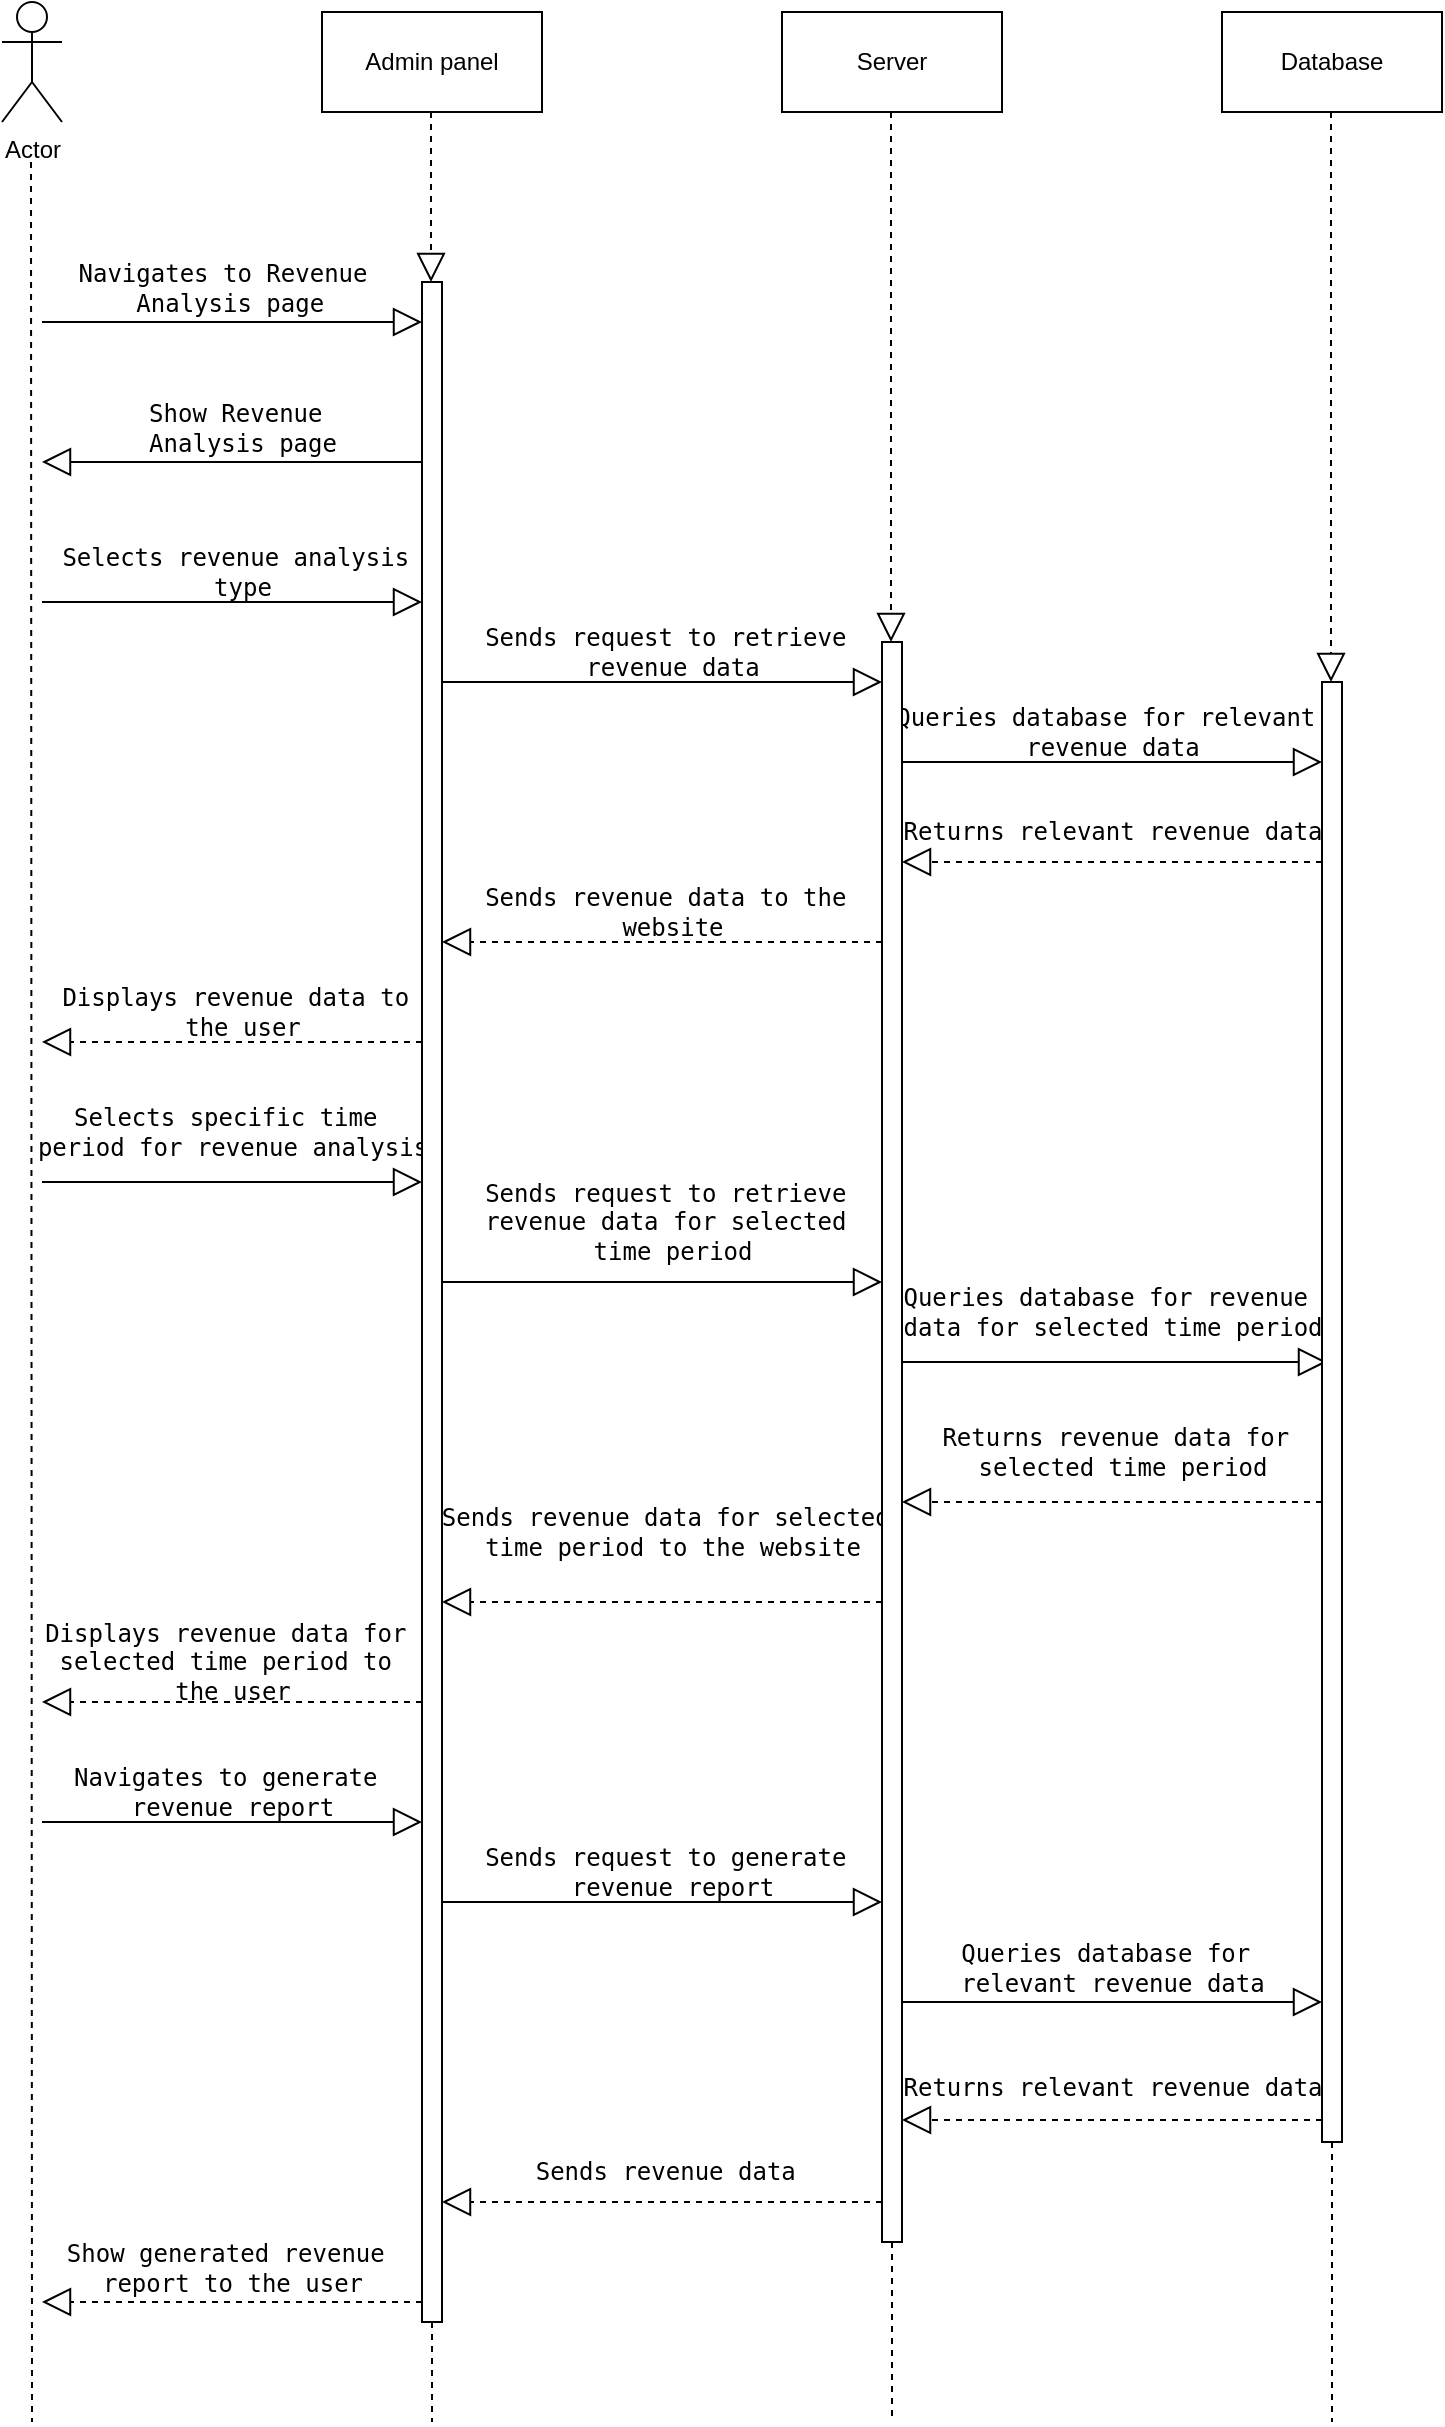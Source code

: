 <mxfile version="21.2.9" type="github">
  <diagram name="Page-1" id="Gwdqb0nnmAnZZWAdNn2y">
    <mxGraphModel dx="954" dy="556" grid="1" gridSize="10" guides="1" tooltips="1" connect="1" arrows="1" fold="1" page="1" pageScale="1" pageWidth="1100" pageHeight="1700" math="0" shadow="0">
      <root>
        <mxCell id="0" />
        <mxCell id="1" parent="0" />
        <mxCell id="117LEYPV_L9jKNRz5qLF-1" value="Actor" style="shape=umlActor;verticalLabelPosition=bottom;verticalAlign=top;html=1;outlineConnect=0;" parent="1" vertex="1">
          <mxGeometry x="80" y="40" width="30" height="60" as="geometry" />
        </mxCell>
        <mxCell id="117LEYPV_L9jKNRz5qLF-2" value="Server" style="html=1;whiteSpace=wrap;" parent="1" vertex="1">
          <mxGeometry x="470" y="45" width="110" height="50" as="geometry" />
        </mxCell>
        <mxCell id="117LEYPV_L9jKNRz5qLF-3" value="Admin panel" style="html=1;whiteSpace=wrap;" parent="1" vertex="1">
          <mxGeometry x="240" y="45" width="110" height="50" as="geometry" />
        </mxCell>
        <mxCell id="117LEYPV_L9jKNRz5qLF-4" value="Database" style="html=1;whiteSpace=wrap;" parent="1" vertex="1">
          <mxGeometry x="690" y="45" width="110" height="50" as="geometry" />
        </mxCell>
        <mxCell id="117LEYPV_L9jKNRz5qLF-5" value="" style="endArrow=none;dashed=1;endFill=0;endSize=12;html=1;rounded=0;" parent="1" edge="1">
          <mxGeometry width="160" relative="1" as="geometry">
            <mxPoint x="94.5" y="120" as="sourcePoint" />
            <mxPoint x="95" y="1250" as="targetPoint" />
          </mxGeometry>
        </mxCell>
        <mxCell id="117LEYPV_L9jKNRz5qLF-6" value="" style="endArrow=none;dashed=1;endFill=0;endSize=12;html=1;rounded=0;" parent="1" source="117LEYPV_L9jKNRz5qLF-59" edge="1">
          <mxGeometry width="160" relative="1" as="geometry">
            <mxPoint x="294.5" y="95" as="sourcePoint" />
            <mxPoint x="295" y="1250" as="targetPoint" />
          </mxGeometry>
        </mxCell>
        <mxCell id="117LEYPV_L9jKNRz5qLF-7" value="" style="endArrow=none;dashed=1;endFill=0;endSize=12;html=1;rounded=0;" parent="1" source="117LEYPV_L9jKNRz5qLF-61" edge="1">
          <mxGeometry width="160" relative="1" as="geometry">
            <mxPoint x="524.5" y="95" as="sourcePoint" />
            <mxPoint x="525" y="1250" as="targetPoint" />
          </mxGeometry>
        </mxCell>
        <mxCell id="117LEYPV_L9jKNRz5qLF-8" value="" style="endArrow=none;dashed=1;endFill=0;endSize=12;html=1;rounded=0;" parent="1" source="117LEYPV_L9jKNRz5qLF-63" edge="1">
          <mxGeometry width="160" relative="1" as="geometry">
            <mxPoint x="744.5" y="95" as="sourcePoint" />
            <mxPoint x="745" y="1250" as="targetPoint" />
          </mxGeometry>
        </mxCell>
        <mxCell id="117LEYPV_L9jKNRz5qLF-11" value="" style="endArrow=block;endFill=0;endSize=12;html=1;rounded=0;" parent="1" edge="1">
          <mxGeometry width="160" relative="1" as="geometry">
            <mxPoint x="100" y="200" as="sourcePoint" />
            <mxPoint x="290" y="200" as="targetPoint" />
          </mxGeometry>
        </mxCell>
        <mxCell id="117LEYPV_L9jKNRz5qLF-12" value="&lt;pre&gt;&lt;code class=&quot;!whitespace-pre hljs language-rust&quot;&gt;Navigates to Revenue&lt;br&gt; Analysis page&lt;/code&gt;&lt;/pre&gt;" style="text;html=1;align=center;verticalAlign=middle;resizable=0;points=[];autosize=1;strokeColor=none;fillColor=none;" parent="1" vertex="1">
          <mxGeometry x="110" y="148" width="160" height="70" as="geometry" />
        </mxCell>
        <mxCell id="117LEYPV_L9jKNRz5qLF-13" value="&lt;pre&gt;&lt;code class=&quot;!whitespace-pre hljs language-rust&quot;&gt;Show Revenue &lt;br&gt;Analysis page&lt;/code&gt;&lt;/pre&gt;" style="text;html=1;align=center;verticalAlign=middle;resizable=0;points=[];autosize=1;strokeColor=none;fillColor=none;" parent="1" vertex="1">
          <mxGeometry x="145" y="218" width="110" height="70" as="geometry" />
        </mxCell>
        <mxCell id="117LEYPV_L9jKNRz5qLF-14" value="" style="endArrow=block;endFill=0;endSize=12;html=1;rounded=0;" parent="1" edge="1">
          <mxGeometry width="160" relative="1" as="geometry">
            <mxPoint x="290" y="270" as="sourcePoint" />
            <mxPoint x="100" y="270" as="targetPoint" />
          </mxGeometry>
        </mxCell>
        <mxCell id="117LEYPV_L9jKNRz5qLF-15" value="" style="endArrow=block;endFill=0;endSize=12;html=1;rounded=0;" parent="1" edge="1">
          <mxGeometry width="160" relative="1" as="geometry">
            <mxPoint x="100" y="340" as="sourcePoint" />
            <mxPoint x="290" y="340" as="targetPoint" />
          </mxGeometry>
        </mxCell>
        <mxCell id="117LEYPV_L9jKNRz5qLF-16" value="&lt;pre&gt;&lt;code class=&quot;!whitespace-pre hljs language-rust&quot;&gt;Selects revenue analysis &lt;br&gt;type&lt;/code&gt;&lt;/pre&gt;" style="text;html=1;align=center;verticalAlign=middle;resizable=0;points=[];autosize=1;strokeColor=none;fillColor=none;" parent="1" vertex="1">
          <mxGeometry x="100" y="290" width="200" height="70" as="geometry" />
        </mxCell>
        <mxCell id="117LEYPV_L9jKNRz5qLF-17" value="&lt;pre&gt;&lt;code class=&quot;!whitespace-pre hljs language-rust&quot;&gt;Sends request to retrieve &lt;br&gt;revenue data&lt;/code&gt;&lt;/pre&gt;" style="text;html=1;align=center;verticalAlign=middle;resizable=0;points=[];autosize=1;strokeColor=none;fillColor=none;" parent="1" vertex="1">
          <mxGeometry x="310" y="330" width="210" height="70" as="geometry" />
        </mxCell>
        <mxCell id="117LEYPV_L9jKNRz5qLF-18" value="" style="endArrow=block;endFill=0;endSize=12;html=1;rounded=0;" parent="1" edge="1">
          <mxGeometry width="160" relative="1" as="geometry">
            <mxPoint x="300" y="380" as="sourcePoint" />
            <mxPoint x="520" y="380" as="targetPoint" />
          </mxGeometry>
        </mxCell>
        <mxCell id="117LEYPV_L9jKNRz5qLF-19" value="" style="endArrow=block;endFill=0;endSize=12;html=1;rounded=0;" parent="1" edge="1">
          <mxGeometry width="160" relative="1" as="geometry">
            <mxPoint x="530" y="420" as="sourcePoint" />
            <mxPoint x="740" y="420" as="targetPoint" />
          </mxGeometry>
        </mxCell>
        <mxCell id="117LEYPV_L9jKNRz5qLF-20" value="&lt;pre&gt;&lt;code class=&quot;!whitespace-pre hljs language-rust&quot;&gt;Queries database for &lt;span class=&quot;hljs-title class_&quot;&gt;relevant&lt;/span&gt; &lt;br&gt;revenue data&lt;/code&gt;&lt;/pre&gt;" style="text;html=1;align=center;verticalAlign=middle;resizable=0;points=[];autosize=1;strokeColor=none;fillColor=none;" parent="1" vertex="1">
          <mxGeometry x="520" y="370" width="230" height="70" as="geometry" />
        </mxCell>
        <mxCell id="117LEYPV_L9jKNRz5qLF-22" value="" style="endArrow=block;endFill=0;endSize=12;html=1;rounded=0;dashed=1;" parent="1" edge="1">
          <mxGeometry width="160" relative="1" as="geometry">
            <mxPoint x="740" y="470" as="sourcePoint" />
            <mxPoint x="530" y="470" as="targetPoint" />
          </mxGeometry>
        </mxCell>
        <mxCell id="117LEYPV_L9jKNRz5qLF-23" value="&lt;pre&gt;&lt;code class=&quot;!whitespace-pre hljs language-rust&quot;&gt;Returns relevant revenue data&lt;/code&gt;&lt;/pre&gt;" style="text;html=1;align=center;verticalAlign=middle;resizable=0;points=[];autosize=1;strokeColor=none;fillColor=none;" parent="1" vertex="1">
          <mxGeometry x="520" y="430" width="230" height="50" as="geometry" />
        </mxCell>
        <mxCell id="117LEYPV_L9jKNRz5qLF-24" value="" style="endArrow=block;endFill=0;endSize=12;html=1;rounded=0;dashed=1;" parent="1" edge="1">
          <mxGeometry width="160" relative="1" as="geometry">
            <mxPoint x="520" y="510" as="sourcePoint" />
            <mxPoint x="300" y="510" as="targetPoint" />
          </mxGeometry>
        </mxCell>
        <mxCell id="117LEYPV_L9jKNRz5qLF-25" value="&lt;pre&gt;&lt;code class=&quot;!whitespace-pre hljs language-rust&quot;&gt;Sends revenue data to the &lt;br&gt;website&lt;/code&gt;&lt;/pre&gt;" style="text;html=1;align=center;verticalAlign=middle;resizable=0;points=[];autosize=1;strokeColor=none;fillColor=none;" parent="1" vertex="1">
          <mxGeometry x="310" y="460" width="210" height="70" as="geometry" />
        </mxCell>
        <mxCell id="117LEYPV_L9jKNRz5qLF-26" value="" style="endArrow=block;endFill=0;endSize=12;html=1;rounded=0;dashed=1;" parent="1" edge="1">
          <mxGeometry width="160" relative="1" as="geometry">
            <mxPoint x="290" y="560" as="sourcePoint" />
            <mxPoint x="100" y="560" as="targetPoint" />
          </mxGeometry>
        </mxCell>
        <mxCell id="117LEYPV_L9jKNRz5qLF-27" value="&lt;pre&gt;&lt;code class=&quot;!whitespace-pre hljs language-rust&quot;&gt;Displays revenue data to &lt;br&gt;the user&lt;/code&gt;&lt;/pre&gt;" style="text;html=1;align=center;verticalAlign=middle;resizable=0;points=[];autosize=1;strokeColor=none;fillColor=none;" parent="1" vertex="1">
          <mxGeometry x="100" y="510" width="200" height="70" as="geometry" />
        </mxCell>
        <mxCell id="117LEYPV_L9jKNRz5qLF-28" value="&lt;pre&gt;&lt;code class=&quot;!whitespace-pre hljs language-rust&quot;&gt;Selects specific time &lt;br&gt;period for &lt;span class=&quot;hljs-title class_&quot;&gt;revenue&lt;/span&gt; analysis&lt;/code&gt;&lt;/pre&gt;" style="text;html=1;align=center;verticalAlign=middle;resizable=0;points=[];autosize=1;strokeColor=none;fillColor=none;" parent="1" vertex="1">
          <mxGeometry x="90" y="570" width="210" height="70" as="geometry" />
        </mxCell>
        <mxCell id="117LEYPV_L9jKNRz5qLF-29" value="&lt;pre&gt;&lt;code class=&quot;!whitespace-pre hljs language-rust&quot;&gt;Sends request to retrieve &lt;br&gt;revenue data for &lt;span class=&quot;hljs-title class_&quot;&gt;selected&lt;/span&gt; &lt;br&gt;time period&lt;/code&gt;&lt;/pre&gt;" style="text;html=1;align=center;verticalAlign=middle;resizable=0;points=[];autosize=1;strokeColor=none;fillColor=none;" parent="1" vertex="1">
          <mxGeometry x="310" y="610" width="210" height="80" as="geometry" />
        </mxCell>
        <mxCell id="117LEYPV_L9jKNRz5qLF-32" value="&lt;pre&gt;&lt;code class=&quot;!whitespace-pre hljs language-rust&quot;&gt;Queries database for &lt;span class=&quot;hljs-title class_&quot;&gt;revenue&lt;/span&gt; &lt;br&gt;data &lt;span class=&quot;hljs-keyword&quot;&gt;for&lt;/span&gt; &lt;span class=&quot;hljs-title class_&quot;&gt;selected&lt;/span&gt; time period&lt;/code&gt;&lt;/pre&gt;" style="text;html=1;align=center;verticalAlign=middle;resizable=0;points=[];autosize=1;strokeColor=none;fillColor=none;" parent="1" vertex="1">
          <mxGeometry x="520" y="660" width="230" height="70" as="geometry" />
        </mxCell>
        <mxCell id="117LEYPV_L9jKNRz5qLF-33" value="&lt;pre&gt;&lt;code class=&quot;!whitespace-pre hljs language-rust&quot;&gt;Returns revenue data for &lt;span class=&quot;hljs-title class_&quot;&gt;&lt;br&gt;selected&lt;/span&gt; time period&lt;/code&gt;&lt;/pre&gt;" style="text;html=1;align=center;verticalAlign=middle;resizable=0;points=[];autosize=1;strokeColor=none;fillColor=none;" parent="1" vertex="1">
          <mxGeometry x="540" y="730" width="200" height="70" as="geometry" />
        </mxCell>
        <mxCell id="117LEYPV_L9jKNRz5qLF-34" value="&lt;pre&gt;&lt;code class=&quot;!whitespace-pre hljs language-rust&quot;&gt;Sends revenue data for &lt;span class=&quot;hljs-title class_&quot;&gt;selected&lt;/span&gt; &lt;br&gt;time period to the website&lt;/code&gt;&lt;/pre&gt;" style="text;html=1;align=center;verticalAlign=middle;resizable=0;points=[];autosize=1;strokeColor=none;fillColor=none;" parent="1" vertex="1">
          <mxGeometry x="290" y="770" width="250" height="70" as="geometry" />
        </mxCell>
        <mxCell id="117LEYPV_L9jKNRz5qLF-35" value="&lt;pre&gt;&lt;code class=&quot;!whitespace-pre hljs language-rust&quot;&gt;Displays revenue data for &lt;span class=&quot;hljs-title class_&quot;&gt;&lt;br&gt;selected&lt;/span&gt; time period to &lt;br&gt;the user&lt;/code&gt;&lt;/pre&gt;" style="text;html=1;align=center;verticalAlign=middle;resizable=0;points=[];autosize=1;strokeColor=none;fillColor=none;" parent="1" vertex="1">
          <mxGeometry x="90" y="830" width="210" height="80" as="geometry" />
        </mxCell>
        <mxCell id="117LEYPV_L9jKNRz5qLF-36" value="&lt;pre&gt;&lt;code class=&quot;!whitespace-pre hljs language-rust&quot;&gt;Navigates to generate &lt;br&gt;revenue report&lt;/code&gt;&lt;/pre&gt;" style="text;html=1;align=center;verticalAlign=middle;resizable=0;points=[];autosize=1;strokeColor=none;fillColor=none;" parent="1" vertex="1">
          <mxGeometry x="105" y="900" width="180" height="70" as="geometry" />
        </mxCell>
        <mxCell id="117LEYPV_L9jKNRz5qLF-37" value="&lt;pre&gt;&lt;code class=&quot;!whitespace-pre hljs language-rust&quot;&gt;Sends request to generate &lt;br&gt;revenue report&lt;/code&gt;&lt;/pre&gt;" style="text;html=1;align=center;verticalAlign=middle;resizable=0;points=[];autosize=1;strokeColor=none;fillColor=none;" parent="1" vertex="1">
          <mxGeometry x="310" y="940" width="210" height="70" as="geometry" />
        </mxCell>
        <mxCell id="117LEYPV_L9jKNRz5qLF-38" value="&lt;pre&gt;&lt;code class=&quot;!whitespace-pre hljs language-rust&quot;&gt;Queries database for &lt;span class=&quot;hljs-title class_&quot;&gt;&lt;br&gt;relevant&lt;/span&gt; revenue data&lt;/code&gt;&lt;/pre&gt;" style="text;html=1;align=center;verticalAlign=middle;resizable=0;points=[];autosize=1;strokeColor=none;fillColor=none;" parent="1" vertex="1">
          <mxGeometry x="550" y="988" width="170" height="70" as="geometry" />
        </mxCell>
        <mxCell id="117LEYPV_L9jKNRz5qLF-39" value="&lt;pre&gt;&lt;code class=&quot;!whitespace-pre hljs language-rust&quot;&gt;Returns relevant revenue data&lt;/code&gt;&lt;/pre&gt;" style="text;html=1;align=center;verticalAlign=middle;resizable=0;points=[];autosize=1;strokeColor=none;fillColor=none;" parent="1" vertex="1">
          <mxGeometry x="520" y="1058" width="230" height="50" as="geometry" />
        </mxCell>
        <mxCell id="117LEYPV_L9jKNRz5qLF-40" value="&lt;pre&gt;&lt;code class=&quot;!whitespace-pre hljs language-rust&quot;&gt;Sends revenue data &lt;br&gt;&lt;/code&gt;&lt;/pre&gt;" style="text;html=1;align=center;verticalAlign=middle;resizable=0;points=[];autosize=1;strokeColor=none;fillColor=none;" parent="1" vertex="1">
          <mxGeometry x="335" y="1100" width="160" height="50" as="geometry" />
        </mxCell>
        <mxCell id="117LEYPV_L9jKNRz5qLF-43" value="&lt;pre&gt;&lt;code class=&quot;!whitespace-pre hljs language-rust&quot;&gt;Show generated revenue &lt;br&gt;report to the user&lt;/code&gt;&lt;/pre&gt;" style="text;html=1;align=center;verticalAlign=middle;resizable=0;points=[];autosize=1;strokeColor=none;fillColor=none;" parent="1" vertex="1">
          <mxGeometry x="105" y="1138" width="180" height="70" as="geometry" />
        </mxCell>
        <mxCell id="117LEYPV_L9jKNRz5qLF-44" value="" style="endArrow=block;endFill=0;endSize=12;html=1;rounded=0;" parent="1" edge="1">
          <mxGeometry width="160" relative="1" as="geometry">
            <mxPoint x="100" y="630" as="sourcePoint" />
            <mxPoint x="290" y="630" as="targetPoint" />
          </mxGeometry>
        </mxCell>
        <mxCell id="117LEYPV_L9jKNRz5qLF-45" value="" style="endArrow=block;endFill=0;endSize=12;html=1;rounded=0;" parent="1" edge="1">
          <mxGeometry width="160" relative="1" as="geometry">
            <mxPoint x="300" y="680" as="sourcePoint" />
            <mxPoint x="520" y="680" as="targetPoint" />
          </mxGeometry>
        </mxCell>
        <mxCell id="117LEYPV_L9jKNRz5qLF-48" value="" style="endArrow=block;endFill=0;endSize=12;html=1;rounded=0;" parent="1" edge="1">
          <mxGeometry width="160" relative="1" as="geometry">
            <mxPoint x="527.5" y="720" as="sourcePoint" />
            <mxPoint x="742.5" y="720" as="targetPoint" />
          </mxGeometry>
        </mxCell>
        <mxCell id="117LEYPV_L9jKNRz5qLF-49" value="" style="endArrow=block;endFill=0;endSize=12;html=1;rounded=0;dashed=1;" parent="1" edge="1">
          <mxGeometry width="160" relative="1" as="geometry">
            <mxPoint x="740" y="790" as="sourcePoint" />
            <mxPoint x="530" y="790" as="targetPoint" />
          </mxGeometry>
        </mxCell>
        <mxCell id="117LEYPV_L9jKNRz5qLF-50" value="" style="endArrow=block;endFill=0;endSize=12;html=1;rounded=0;dashed=1;" parent="1" edge="1">
          <mxGeometry width="160" relative="1" as="geometry">
            <mxPoint x="520" y="840" as="sourcePoint" />
            <mxPoint x="300" y="840" as="targetPoint" />
          </mxGeometry>
        </mxCell>
        <mxCell id="117LEYPV_L9jKNRz5qLF-51" value="" style="endArrow=block;endFill=0;endSize=12;html=1;rounded=0;dashed=1;" parent="1" edge="1">
          <mxGeometry width="160" relative="1" as="geometry">
            <mxPoint x="290" y="890" as="sourcePoint" />
            <mxPoint x="100" y="890" as="targetPoint" />
          </mxGeometry>
        </mxCell>
        <mxCell id="117LEYPV_L9jKNRz5qLF-52" value="" style="endArrow=block;endFill=0;endSize=12;html=1;rounded=0;" parent="1" edge="1">
          <mxGeometry width="160" relative="1" as="geometry">
            <mxPoint x="100" y="950" as="sourcePoint" />
            <mxPoint x="290" y="950" as="targetPoint" />
          </mxGeometry>
        </mxCell>
        <mxCell id="117LEYPV_L9jKNRz5qLF-53" value="" style="endArrow=block;endFill=0;endSize=12;html=1;rounded=0;" parent="1" edge="1">
          <mxGeometry width="160" relative="1" as="geometry">
            <mxPoint x="300" y="990" as="sourcePoint" />
            <mxPoint x="520" y="990" as="targetPoint" />
          </mxGeometry>
        </mxCell>
        <mxCell id="117LEYPV_L9jKNRz5qLF-54" value="" style="endArrow=block;endFill=0;endSize=12;html=1;rounded=0;" parent="1" edge="1">
          <mxGeometry width="160" relative="1" as="geometry">
            <mxPoint x="530" y="1040" as="sourcePoint" />
            <mxPoint x="740" y="1040" as="targetPoint" />
          </mxGeometry>
        </mxCell>
        <mxCell id="117LEYPV_L9jKNRz5qLF-55" value="" style="endArrow=block;endFill=0;endSize=12;html=1;rounded=0;dashed=1;" parent="1" edge="1">
          <mxGeometry width="160" relative="1" as="geometry">
            <mxPoint x="740" y="1099" as="sourcePoint" />
            <mxPoint x="530" y="1099" as="targetPoint" />
          </mxGeometry>
        </mxCell>
        <mxCell id="117LEYPV_L9jKNRz5qLF-56" value="" style="endArrow=block;endFill=0;endSize=12;html=1;rounded=0;dashed=1;" parent="1" edge="1">
          <mxGeometry width="160" relative="1" as="geometry">
            <mxPoint x="520" y="1140" as="sourcePoint" />
            <mxPoint x="300" y="1140" as="targetPoint" />
          </mxGeometry>
        </mxCell>
        <mxCell id="117LEYPV_L9jKNRz5qLF-57" value="" style="endArrow=block;endFill=0;endSize=12;html=1;rounded=0;dashed=1;" parent="1" edge="1">
          <mxGeometry width="160" relative="1" as="geometry">
            <mxPoint x="290" y="1190" as="sourcePoint" />
            <mxPoint x="100" y="1190" as="targetPoint" />
          </mxGeometry>
        </mxCell>
        <mxCell id="117LEYPV_L9jKNRz5qLF-60" value="" style="endArrow=block;dashed=1;endFill=0;endSize=12;html=1;rounded=0;" parent="1" target="117LEYPV_L9jKNRz5qLF-59" edge="1">
          <mxGeometry width="160" relative="1" as="geometry">
            <mxPoint x="294.5" y="95" as="sourcePoint" />
            <mxPoint x="295" y="1250" as="targetPoint" />
          </mxGeometry>
        </mxCell>
        <mxCell id="117LEYPV_L9jKNRz5qLF-59" value="" style="html=1;points=[];perimeter=orthogonalPerimeter;outlineConnect=0;targetShapes=umlLifeline;portConstraint=eastwest;newEdgeStyle={&quot;edgeStyle&quot;:&quot;elbowEdgeStyle&quot;,&quot;elbow&quot;:&quot;vertical&quot;,&quot;curved&quot;:0,&quot;rounded&quot;:0};" parent="1" vertex="1">
          <mxGeometry x="290" y="180" width="10" height="1020" as="geometry" />
        </mxCell>
        <mxCell id="117LEYPV_L9jKNRz5qLF-62" value="" style="endArrow=block;dashed=1;endFill=0;endSize=12;html=1;rounded=0;" parent="1" target="117LEYPV_L9jKNRz5qLF-61" edge="1">
          <mxGeometry width="160" relative="1" as="geometry">
            <mxPoint x="524.5" y="95" as="sourcePoint" />
            <mxPoint x="525" y="1250" as="targetPoint" />
          </mxGeometry>
        </mxCell>
        <mxCell id="117LEYPV_L9jKNRz5qLF-61" value="" style="html=1;points=[];perimeter=orthogonalPerimeter;outlineConnect=0;targetShapes=umlLifeline;portConstraint=eastwest;newEdgeStyle={&quot;edgeStyle&quot;:&quot;elbowEdgeStyle&quot;,&quot;elbow&quot;:&quot;vertical&quot;,&quot;curved&quot;:0,&quot;rounded&quot;:0};" parent="1" vertex="1">
          <mxGeometry x="520" y="360" width="10" height="800" as="geometry" />
        </mxCell>
        <mxCell id="117LEYPV_L9jKNRz5qLF-64" value="" style="endArrow=block;dashed=1;endFill=0;endSize=12;html=1;rounded=0;" parent="1" target="117LEYPV_L9jKNRz5qLF-63" edge="1">
          <mxGeometry width="160" relative="1" as="geometry">
            <mxPoint x="744.5" y="95" as="sourcePoint" />
            <mxPoint x="745" y="1250" as="targetPoint" />
          </mxGeometry>
        </mxCell>
        <mxCell id="117LEYPV_L9jKNRz5qLF-63" value="" style="html=1;points=[];perimeter=orthogonalPerimeter;outlineConnect=0;targetShapes=umlLifeline;portConstraint=eastwest;newEdgeStyle={&quot;edgeStyle&quot;:&quot;elbowEdgeStyle&quot;,&quot;elbow&quot;:&quot;vertical&quot;,&quot;curved&quot;:0,&quot;rounded&quot;:0};" parent="1" vertex="1">
          <mxGeometry x="740" y="380" width="10" height="730" as="geometry" />
        </mxCell>
      </root>
    </mxGraphModel>
  </diagram>
</mxfile>
